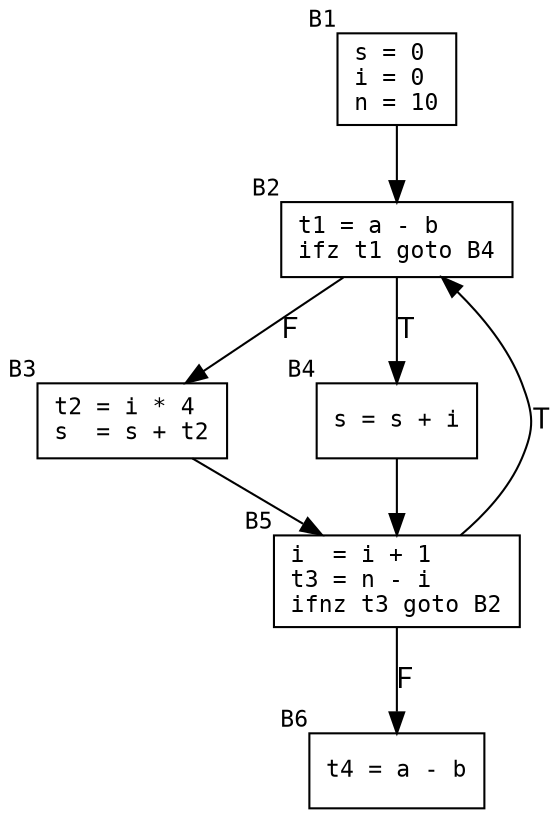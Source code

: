digraph "CFG" {
    nodesep=0.6;
    node [shape=box, fontname="Inconsolata", fontsize=11];
    edge [fontname="Roboto"];

    B1 [xlabel="B1", label="s = 0\li = 0\ln = 10\l"];
    B2 [xlabel="B2", label="t1 = a - b\lifz t1 goto B4\l"];
    B3 [xlabel="B3", label="t2 = i * 4\ls  = s + t2\l"];
    B4 [xlabel="B4", label="s = s + i"];
    B5 [xlabel="B5", label="i  = i + 1\lt3 = n - i\lifnz t3 goto B2\l"];
    B6 [xlabel="B6", label="t4 = a - b"];

    B1 -> B2;
    B2 -> B3 [label="F"];
    B2 -> B4 [label="T"];
    B3 -> B5;
    B4 -> B5;
    B5 -> B6 [label="F"];
    B5 -> B2 [label="T"];
}
